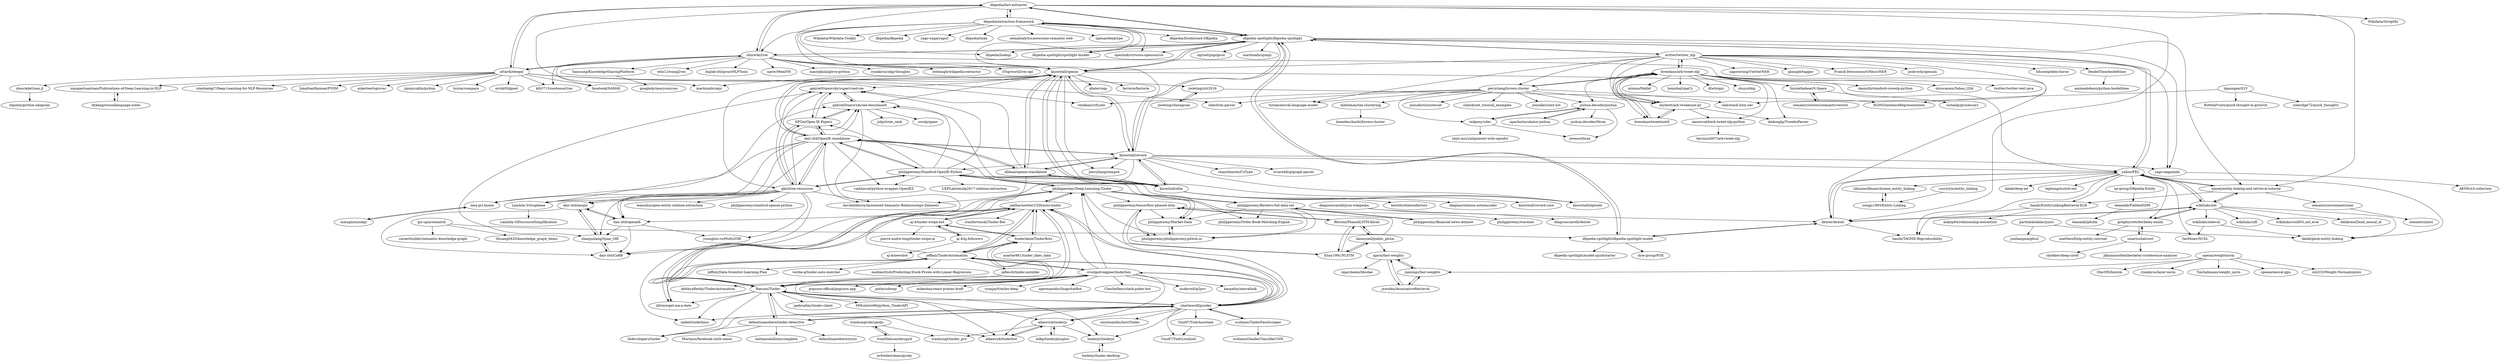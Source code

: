 digraph G {
"dbpedia/fact-extractor" -> "dbpedia/extraction-framework"
"dbpedia/fact-extractor" -> "dbpedia-spotlight/dbpedia-spotlight"
"dbpedia/fact-extractor" -> "attardi/deepnl"
"dbpedia/fact-extractor" -> "idio/wiki2vec"
"dbpedia/fact-extractor" -> "Wikidata/StrepHit"
"dbpedia/fact-extractor" -> "ejmeij/entity-linking-and-retrieval-tutorial"
"dbpedia/fact-extractor" -> "knowitall/openie"
"dbpedia/fact-extractor" -> "machinalis/iepy" ["e"=1]
"dbpedia/fact-extractor" -> "dexter/dexter"
"dexter/dexter" -> "wikilinks/nel"
"dexter/dexter" -> "yahoo/FEL"
"dexter/dexter" -> "hasibi/TAGME-Reproducibility"
"dexter/dexter" -> "dbpedia-spotlight/dbpedia-spotlight-model"
"gabrielStanovsky/supervised-oie" -> "gabrielStanovsky/oie-benchmark"
"gabrielStanovsky/supervised-oie" -> "zhanjunlang/Span_OIE"
"gabrielStanovsky/supervised-oie" -> "NPCai/Open-IE-Papers"
"aritter/twitter_nlp" -> "brendano/ark-tweet-nlp"
"aritter/twitter_nlp" -> "myleott/ark-twokenize-py"
"aritter/twitter_nlp" -> "brendano/tweetmotif"
"aritter/twitter_nlp" -> "napsternxg/TwitterNER"
"aritter/twitter_nlp" -> "glample/tagger" ["e"=1]
"aritter/twitter_nlp" -> "dbpedia-spotlight/dbpedia-spotlight"
"aritter/twitter_nlp" -> "knowitall/openie"
"aritter/twitter_nlp" -> "Franck-Dernoncourt/NeuroNER" ["e"=1]
"aritter/twitter_nlp" -> "piskvorky/gensim" ["e"=1]
"aritter/twitter_nlp" -> "clab/stack-lstm-ner" ["e"=1]
"aritter/twitter_nlp" -> "percyliang/brown-cluster"
"aritter/twitter_nlp" -> "yago-naga/aida"
"aritter/twitter_nlp" -> "HeidelTime/heideltime"
"aritter/twitter_nlp" -> "hltcoe/golden-horse" ["e"=1]
"aritter/twitter_nlp" -> "turian/neural-language-model" ["e"=1]
"aj-4/tinder-swipe-bot" -> "pierre-andre-long/tinder-swipe-ai"
"aj-4/tinder-swipe-bot" -> "aj-4/ig-followers"
"aj-4/tinder-swipe-bot" -> "frederikme/TinderBotz"
"aj-4/tinder-swipe-bot" -> "joelbarmettlerUZH/auto-tinder"
"crockpotveggies/tinderbox" -> "fbessez/Tinder"
"crockpotveggies/tinderbox" -> "charliewolf/pynder"
"crockpotveggies/tinderbox" -> "alkawryk/tinderjs"
"crockpotveggies/tinderbox" -> "jeffmli/TinderAutomation"
"crockpotveggies/tinderbox" -> "joelbarmettlerUZH/auto-tinder"
"crockpotveggies/tinderbox" -> "mofarrell/p2pvc" ["e"=1]
"crockpotveggies/tinderbox" -> "karpathy/neuraltalk" ["e"=1]
"crockpotveggies/tinderbox" -> "philipperemy/Deep-Learning-Tinder"
"crockpotveggies/tinderbox" -> "popcorn-official/popcorn-app" ["e"=1]
"crockpotveggies/tinderbox" -> "alkawryk/tinderbot"
"crockpotveggies/tinderbox" -> "pixle/subway" ["e"=1]
"crockpotveggies/tinderbox" -> "mikechau/react-primer-draft" ["e"=1]
"crockpotveggies/tinderbox" -> "ryanjay0/miles-deep" ["e"=1]
"crockpotveggies/tinderbox" -> "agermanidis/SnapchatBot" ["e"=1]
"crockpotveggies/tinderbox" -> "CharlieHess/slack-poker-bot" ["e"=1]
"dbpedia/extraction-framework" -> "dbpedia-spotlight/dbpedia-spotlight"
"dbpedia/extraction-framework" -> "dbpedia/fact-extractor"
"dbpedia/extraction-framework" -> "dbpedia/Dockerized-DBpedia"
"dbpedia/extraction-framework" -> "knowitall/openie"
"dbpedia/extraction-framework" -> "Wikidata/Wikidata-Toolkit" ["e"=1]
"dbpedia/extraction-framework" -> "dbpedia/lookup"
"dbpedia/extraction-framework" -> "idio/wiki2vec"
"dbpedia/extraction-framework" -> "dbpedia-spotlight/spotlight-docker"
"dbpedia/extraction-framework" -> "knowitall/reverb"
"dbpedia/extraction-framework" -> "dbpedia/dbpedia"
"dbpedia/extraction-framework" -> "openlink/virtuoso-opensource" ["e"=1]
"dbpedia/extraction-framework" -> "yago-naga/yago3" ["e"=1]
"dbpedia/extraction-framework" -> "dbpedia/links"
"dbpedia/extraction-framework" -> "semantalytics/awesome-semantic-web" ["e"=1]
"dbpedia/extraction-framework" -> "openai/deeptype" ["e"=1]
"NPCai/Open-IE-Papers" -> "gabrielStanovsky/oie-benchmark"
"NPCai/Open-IE-Papers" -> "gkiril/oie-resources"
"NPCai/Open-IE-Papers" -> "gabrielStanovsky/supervised-oie"
"NPCai/Open-IE-Papers" -> "dair-iitd/OpenIE-standalone"
"allenai/openie-standalone" -> "knowitall/openie"
"allenai/openie-standalone" -> "dair-iitd/OpenIE-standalone"
"allenai/openie-standalone" -> "knowitall/ollie"
"allenai/openie-standalone" -> "knowitall/reverb"
"allenai/openie-standalone" -> "dair-iitd/openie6"
"allenai/openie-standalone" -> "gabrielStanovsky/supervised-oie"
"dair-iitd/OpenIE-standalone" -> "knowitall/openie"
"dair-iitd/OpenIE-standalone" -> "gabrielStanovsky/oie-benchmark"
"dair-iitd/OpenIE-standalone" -> "philipperemy/Stanford-OpenIE-Python"
"dair-iitd/OpenIE-standalone" -> "gabrielStanovsky/supervised-oie"
"dair-iitd/OpenIE-standalone" -> "allenai/openie-standalone"
"dair-iitd/OpenIE-standalone" -> "NPCai/Open-IE-Papers"
"dair-iitd/OpenIE-standalone" -> "dair-iitd/openie6"
"dair-iitd/OpenIE-standalone" -> "gkiril/oie-resources"
"dair-iitd/OpenIE-standalone" -> "Lambda-3/Graphene"
"dair-iitd/OpenIE-standalone" -> "vaibhavad/python-wrapper-OpenIE5"
"dair-iitd/OpenIE-standalone" -> "knowitall/reverb"
"dair-iitd/OpenIE-standalone" -> "uma-pi1/minie"
"dair-iitd/OpenIE-standalone" -> "knowitall/ollie"
"dair-iitd/OpenIE-standalone" -> "davidsbatista/Annotated-Semantic-Relationships-Datasets" ["e"=1]
"dair-iitd/OpenIE-standalone" -> "dair-iitd/imojie"
"knowitall/openie" -> "allenai/openie-standalone"
"knowitall/openie" -> "knowitall/reverb"
"knowitall/openie" -> "dair-iitd/OpenIE-standalone"
"knowitall/openie" -> "knowitall/ollie"
"knowitall/openie" -> "afader/oqa" ["e"=1]
"knowitall/openie" -> "knowitall/nlptools"
"knowitall/openie" -> "gkiril/oie-resources"
"knowitall/openie" -> "dbpedia-spotlight/dbpedia-spotlight"
"knowitall/openie" -> "machinalis/iepy" ["e"=1]
"knowitall/openie" -> "percyliang/sempre" ["e"=1]
"knowitall/openie" -> "gabrielStanovsky/supervised-oie"
"knowitall/openie" -> "factorie/factorie" ["e"=1]
"knowitall/openie" -> "gabrielStanovsky/oie-benchmark"
"knowitall/openie" -> "yahoo/FEL"
"philipperemy/Stanford-OpenIE-Python" -> "dair-iitd/OpenIE-standalone"
"philipperemy/Stanford-OpenIE-Python" -> "NPCai/Open-IE-Papers"
"philipperemy/Stanford-OpenIE-Python" -> "philipperemy/Reuters-full-data-set"
"philipperemy/Stanford-OpenIE-Python" -> "philipperemy/philipperemy.github.io"
"philipperemy/Stanford-OpenIE-Python" -> "gkiril/oie-resources"
"philipperemy/Stanford-OpenIE-Python" -> "knowitall/ollie"
"philipperemy/Stanford-OpenIE-Python" -> "gabrielStanovsky/oie-benchmark"
"philipperemy/Stanford-OpenIE-Python" -> "philipperemy/Deep-Learning-Tinder"
"philipperemy/Stanford-OpenIE-Python" -> "gabrielStanovsky/supervised-oie"
"philipperemy/Stanford-OpenIE-Python" -> "UKPLab/emnlp2017-relation-extraction" ["e"=1]
"philipperemy/Stanford-OpenIE-Python" -> "philipperemy/Market-Data"
"philipperemy/Stanford-OpenIE-Python" -> "vaibhavad/python-wrapper-OpenIE5"
"jeffmli/TinderAutomation" -> "joelbarmettlerUZH/auto-tinder"
"jeffmli/TinderAutomation" -> "fbessez/Tinder"
"jeffmli/TinderAutomation" -> "charliewolf/pynder"
"jeffmli/TinderAutomation" -> "frederikme/TinderBotz"
"jeffmli/TinderAutomation" -> "jaflesch/tinder-autolike"
"jeffmli/TinderAutomation" -> "hfreire/get-me-a-date"
"jeffmli/TinderAutomation" -> "jeffmli/Data-Scientist-Learning-Plan"
"jeffmli/TinderAutomation" -> "philipperemy/Deep-Learning-Tinder"
"jeffmli/TinderAutomation" -> "crockpotveggies/tinderbox"
"jeffmli/TinderAutomation" -> "verdie-g/tinder-auto-matcher"
"jeffmli/TinderAutomation" -> "mediasittich/Predicting-Stock-Prices-with-Linear-Regression" ["e"=1]
"fbessez/Tinder" -> "charliewolf/pynder"
"fbessez/Tinder" -> "joelbarmettlerUZH/auto-tinder"
"fbessez/Tinder" -> "philipperemy/Deep-Learning-Tinder"
"fbessez/Tinder" -> "jeffmli/TinderAutomation"
"fbessez/Tinder" -> "litdevelopers/tinder"
"fbessez/Tinder" -> "crockpotveggies/tinderbox"
"fbessez/Tinder" -> "jaebradley/tinder-client"
"fbessez/Tinder" -> "hfreire/get-me-a-date"
"fbessez/Tinder" -> "frederikme/TinderBotz"
"fbessez/Tinder" -> "defaultnamehere/tinder-detective"
"fbessez/Tinder" -> "alkawryk/tinderjs"
"fbessez/Tinder" -> "tinderjs/tinderjs"
"fbessez/Tinder" -> "cjekel/tindetheus"
"fbessez/Tinder" -> "MMcintire96/python_TinderAPI"
"fbessez/Tinder" -> "alkawryk/tinderbot"
"hfreire/get-me-a-date" -> "joelbarmettlerUZH/auto-tinder"
"frederikme/TinderBotz" -> "joelbarmettlerUZH/auto-tinder"
"frederikme/TinderBotz" -> "jeffmli/TinderAutomation"
"frederikme/TinderBotz" -> "acarter881/tinder_likes_data"
"frederikme/TinderBotz" -> "fbessez/Tinder"
"frederikme/TinderBotz" -> "aj-4/tinder-swipe-bot"
"aj-4/ig-followers" -> "aj-4/tinder-swipe-bot"
"aj-4/ig-followers" -> "aj-4/newsbot"
"dbpedia-spotlight/dbpedia-spotlight" -> "dbpedia/extraction-framework"
"dbpedia-spotlight/dbpedia-spotlight" -> "dbpedia-spotlight/dbpedia-spotlight-model"
"dbpedia-spotlight/dbpedia-spotlight" -> "yago-naga/aida"
"dbpedia-spotlight/dbpedia-spotlight" -> "yahoo/FEL"
"dbpedia-spotlight/dbpedia-spotlight" -> "dbpedia/lookup"
"dbpedia-spotlight/dbpedia-spotlight" -> "ejmeij/entity-linking-and-retrieval-tutorial"
"dbpedia-spotlight/dbpedia-spotlight" -> "dbpedia-spotlight/spotlight-docker"
"dbpedia-spotlight/dbpedia-spotlight" -> "dbpedia/fact-extractor"
"dbpedia-spotlight/dbpedia-spotlight" -> "knowitall/openie"
"dbpedia-spotlight/dbpedia-spotlight" -> "knowitall/reverb"
"dbpedia-spotlight/dbpedia-spotlight" -> "aritter/twitter_nlp"
"dbpedia-spotlight/dbpedia-spotlight" -> "ogrisel/pignlproc"
"dbpedia-spotlight/dbpedia-spotlight" -> "machinalis/quepy" ["e"=1]
"dbpedia-spotlight/dbpedia-spotlight" -> "openlink/virtuoso-opensource" ["e"=1]
"dbpedia-spotlight/dbpedia-spotlight" -> "idio/wiki2vec"
"idio/wiki2vec" -> "attardi/deepnl"
"idio/wiki2vec" -> "dbpedia/fact-extractor"
"idio/wiki2vec" -> "3Top/word2vec-api" ["e"=1]
"idio/wiki2vec" -> "wlin12/wang2vec" ["e"=1]
"idio/wiki2vec" -> "dbpedia-spotlight/dbpedia-spotlight"
"idio/wiki2vec" -> "biplab-iitb/practNLPTools" ["e"=1]
"idio/wiki2vec" -> "npow/MemNN" ["e"=1]
"idio/wiki2vec" -> "knowitall/openie"
"idio/wiki2vec" -> "maciejkula/glove-python" ["e"=1]
"idio/wiki2vec" -> "klb3713/sentence2vec" ["e"=1]
"idio/wiki2vec" -> "ryankiros/skip-thoughts" ["e"=1]
"idio/wiki2vec" -> "dexter/dexter"
"idio/wiki2vec" -> "facebook/NAMAS" ["e"=1]
"idio/wiki2vec" -> "Samsung/KnowledgeSharingPlatform"
"idio/wiki2vec" -> "bwbaugh/wikipedia-extractor" ["e"=1]
"knowitall/ollie" -> "knowitall/reverb"
"knowitall/ollie" -> "knowitall/openie"
"knowitall/ollie" -> "knowitall/nlptools"
"knowitall/ollie" -> "gabrielStanovsky/oie-benchmark"
"knowitall/ollie" -> "allenai/openie-standalone"
"knowitall/ollie" -> "beroth/relationfactory"
"knowitall/ollie" -> "diegma/relation-autoencoder"
"knowitall/ollie" -> "knowitall/reverb-core" ["e"=1]
"charliewolf/pynder" -> "fbessez/Tinder"
"charliewolf/pynder" -> "jeffmli/TinderAutomation"
"charliewolf/pynder" -> "scoliann/TinderFaceScraper"
"charliewolf/pynder" -> "philipperemy/Deep-Learning-Tinder"
"charliewolf/pynder" -> "defaultnamehere/tinder-detective"
"charliewolf/pynder" -> "litdevelopers/tinder"
"charliewolf/pynder" -> "crockpotveggies/tinderbox"
"charliewolf/pynder" -> "joelbarmettlerUZH/auto-tinder"
"charliewolf/pynder" -> "Vinz87/TndrAssistant"
"charliewolf/pynder" -> "tinderjs/tinderjs"
"charliewolf/pynder" -> "cjekel/tindetheus"
"charliewolf/pynder" -> "Vinz87/TndrLocalizer"
"charliewolf/pynder" -> "alkawryk/tinderbot"
"charliewolf/pynder" -> "nnormandin/AutoTinder"
"charliewolf/pynder" -> "alkawryk/tinderjs"
"alkawryk/tinderbot" -> "alkawryk/tinderjs"
"philipperemy/financial-news-dataset" -> "philipperemy/Reuters-full-data-set"
"ianozsvald/ark-tweet-nlp-python" -> "kevinzzz007/ark-tweet-nlp"
"knowitall/reverb" -> "knowitall/openie"
"knowitall/reverb" -> "knowitall/ollie"
"knowitall/reverb" -> "knowitall/nlptools"
"knowitall/reverb" -> "dair-iitd/OpenIE-standalone"
"knowitall/reverb" -> "allenai/openie-standalone"
"knowitall/reverb" -> "percyliang/sempre" ["e"=1]
"knowitall/reverb" -> "dbpedia-spotlight/dbpedia-spotlight"
"knowitall/reverb" -> "philipperemy/Stanford-OpenIE-Python"
"knowitall/reverb" -> "shanzhenren/CoType" ["e"=1]
"knowitall/reverb" -> "yahoo/FEL"
"knowitall/reverb" -> "yago-naga/aida"
"knowitall/reverb" -> "davidsbatista/Annotated-Semantic-Relationships-Datasets" ["e"=1]
"knowitall/reverb" -> "sivareddyg/graph-parser" ["e"=1]
"dbpedia-spotlight/dbpedia-spotlight-model" -> "dbpedia-spotlight/model-quickstarter"
"dbpedia-spotlight/dbpedia-spotlight-model" -> "dice-group/FOX"
"dbpedia-spotlight/dbpedia-spotlight-model" -> "dexter/dexter"
"dbpedia-spotlight/dbpedia-spotlight-model" -> "dbpedia-spotlight/dbpedia-spotlight"
"gkiril/oie-resources" -> "NPCai/Open-IE-Papers"
"gkiril/oie-resources" -> "gabrielStanovsky/oie-benchmark"
"gkiril/oie-resources" -> "gabrielStanovsky/supervised-oie"
"gkiril/oie-resources" -> "dair-iitd/imojie"
"gkiril/oie-resources" -> "dair-iitd/openie6"
"gkiril/oie-resources" -> "dair-iitd/OpenIE-standalone"
"gkiril/oie-resources" -> "Lambda-3/Graphene"
"gkiril/oie-resources" -> "uma-pi1/minie"
"gkiril/oie-resources" -> "lemonhu/open-entity-relation-extraction" ["e"=1]
"gkiril/oie-resources" -> "davidsbatista/Annotated-Semantic-Relationships-Datasets" ["e"=1]
"gkiril/oie-resources" -> "zhanjunlang/Span_OIE"
"gkiril/oie-resources" -> "dair-iitd/CaRB"
"gkiril/oie-resources" -> "philipperemy/stanford-openie-python"
"gkiril/oie-resources" -> "philipperemy/Stanford-OpenIE-Python"
"gkiril/oie-resources" -> "youngbin-ro/Multi2OIE"
"defaultnamehere/tinder-detective" -> "defaultnamehere/zzzzz" ["e"=1]
"defaultnamehere/tinder-detective" -> "charliewolf/pynder"
"defaultnamehere/tinder-detective" -> "fbessez/Tinder"
"defaultnamehere/tinder-detective" -> "litdevelopers/tinder"
"defaultnamehere/tinder-detective" -> "Morhaus/facebook-sixth-sense" ["e"=1]
"defaultnamehere/tinder-detective" -> "nathancahill/anycomplete" ["e"=1]
"myleott/ark-twokenize-py" -> "brendano/ark-tweet-nlp"
"myleott/ark-twokenize-py" -> "ianozsvald/ark-tweet-nlp-python"
"myleott/ark-twokenize-py" -> "ikekonglp/TweeboParser"
"myleott/ark-twokenize-py" -> "brendano/tweetmotif"
"zhanjunlang/Span_OIE" -> "dair-iitd/CaRB"
"zhanjunlang/Span_OIE" -> "dair-iitd/imojie"
"philipperemy/Reuters-full-data-set" -> "philipperemy/philipperemy.github.io"
"philipperemy/Reuters-full-data-set" -> "philipperemy/financial-news-dataset"
"philipperemy/Reuters-full-data-set" -> "philipperemy/Market-Data"
"philipperemy/Reuters-full-data-set" -> "philipperemy/wavenet"
"philipperemy/Reuters-full-data-set" -> "philipperemy/Order-Book-Matching-Engine" ["e"=1]
"HeidelTime/heideltime" -> "amineabdaoui/python-heideltime"
"clhisawolfman/chinese_entity_linking" -> "songjs1993/Entity-Linking"
"songjs1993/Entity-Linking" -> "clhisawolfman/chinese_entity_linking"
"attardi/deepnl" -> "erickrf/nlpnet" ["e"=1]
"attardi/deepnl" -> "niangaotuantuan/Publications-of-Deep-Learning-in-NLP"
"attardi/deepnl" -> "idio/wiki2vec"
"attardi/deepnl" -> "sbos/AdaGram.jl"
"attardi/deepnl" -> "shashankg7/Deep-Learning-for-NLP-Resources" ["e"=1]
"attardi/deepnl" -> "JonathanRaiman/PVDM" ["e"=1]
"attardi/deepnl" -> "askerlee/topicvec" ["e"=1]
"attardi/deepnl" -> "dbpedia/fact-extractor"
"attardi/deepnl" -> "clab/lstm-parser" ["e"=1]
"attardi/deepnl" -> "jimmycallin/pydsm"
"attardi/deepnl" -> "licstar/compare" ["e"=1]
"attardi/deepnl" -> "facebook/NAMAS" ["e"=1]
"attardi/deepnl" -> "chokkan/crfsuite" ["e"=1]
"attardi/deepnl" -> "klb3713/sentence2vec" ["e"=1]
"attardi/deepnl" -> "jwieting/iclr2016"
"mfkp/tinderplusplus" -> "alkawryk/tinderjs"
"percyliang/brown-cluster" -> "mheilman/tan-clustering"
"percyliang/brown-cluster" -> "turian/neural-language-model" ["e"=1]
"percyliang/brown-cluster" -> "joshua-decoder/joshua"
"percyliang/brown-cluster" -> "brendano/ark-tweet-nlp"
"percyliang/brown-cluster" -> "jonsafari/clustercat"
"percyliang/brown-cluster" -> "clab/lstm-parser" ["e"=1]
"percyliang/brown-cluster" -> "clab/stack-lstm-ner" ["e"=1]
"percyliang/brown-cluster" -> "redpony/cdec"
"percyliang/brown-cluster" -> "chokkan/crfsuite" ["e"=1]
"percyliang/brown-cluster" -> "clab/dynet_tutorial_examples" ["e"=1]
"percyliang/brown-cluster" -> "jonsafari/nmt-list" ["e"=1]
"percyliang/brown-cluster" -> "myleott/ark-twokenize-py"
"joshua-decoder/joshua" -> "apache/incubator-joshua"
"joshua-decoder/joshua" -> "jweese/thrax"
"joshua-decoder/joshua" -> "redpony/cdec"
"joshua-decoder/joshua" -> "joshua-decoder/thrax"
"brendano/tweetmotif" -> "brendano/ark-tweet-nlp"
"brendano/tweetmotif" -> "myleott/ark-twokenize-py"
"fferroni/PhasedLSTM-Keras" -> "dannyneil/public_plstm"
"fferroni/PhasedLSTM-Keras" -> "philipperemy/tensorflow-phased-lstm"
"fferroni/PhasedLSTM-Keras" -> "Enny1991/PLSTM"
"philipperemy/Deep-Learning-Tinder" -> "philipperemy/philipperemy.github.io"
"philipperemy/Deep-Learning-Tinder" -> "philipperemy/Market-Data"
"philipperemy/Deep-Learning-Tinder" -> "philipperemy/Order-Book-Matching-Engine" ["e"=1]
"philipperemy/Deep-Learning-Tinder" -> "fbessez/Tinder"
"philipperemy/Deep-Learning-Tinder" -> "philipperemy/Reuters-full-data-set"
"philipperemy/Deep-Learning-Tinder" -> "philipperemy/tensorflow-phased-lstm"
"philipperemy/Deep-Learning-Tinder" -> "philipperemy/Stanford-OpenIE-Python"
"philipperemy/Deep-Learning-Tinder" -> "joelbarmettlerUZH/auto-tinder"
"jaflesch/tinder-autolike" -> "AdithyaReddy/TinderAutomation"
"brendano/ark-tweet-nlp" -> "brendano/tweetmotif"
"brendano/ark-tweet-nlp" -> "myleott/ark-twokenize-py"
"brendano/ark-tweet-nlp" -> "aritter/twitter_nlp"
"brendano/ark-tweet-nlp" -> "ianozsvald/ark-tweet-nlp-python"
"brendano/ark-tweet-nlp" -> "ikekonglp/TweeboParser"
"brendano/ark-tweet-nlp" -> "percyliang/brown-cluster"
"brendano/ark-tweet-nlp" -> "dasmith/stanford-corenlp-python" ["e"=1]
"brendano/ark-tweet-nlp" -> "shravanmn/Yahoo_LDA" ["e"=1]
"brendano/ark-tweet-nlp" -> "twitter/twitter-text-java" ["e"=1]
"brendano/ark-tweet-nlp" -> "fozziethebeat/S-Space"
"brendano/ark-tweet-nlp" -> "mimno/Mallet" ["e"=1]
"brendano/ark-tweet-nlp" -> "joshua-decoder/joshua"
"brendano/ark-tweet-nlp" -> "honnibal/spaCy" ["e"=1]
"brendano/ark-tweet-nlp" -> "dlwh/epic" ["e"=1]
"brendano/ark-tweet-nlp" -> "shuyo/ldig" ["e"=1]
"jiamings/fast-weights" -> "jxwufan/AssociativeRetrieval"
"jiamings/fast-weights" -> "ajarai/fast-weights"
"yahoo/FEL" -> "dalab/pboh-entity-linking"
"yahoo/FEL" -> "wikilinks/nel"
"yahoo/FEL" -> "dexter/dexter"
"yahoo/FEL" -> "ejmeij/entity-linking-and-retrieval-tutorial"
"yahoo/FEL" -> "hasibi/TAGME-Reproducibility"
"yahoo/FEL" -> "dalab/deep-ed" ["e"=1]
"yahoo/FEL" -> "hasibi/EntityLinkingRetrieval-ELR"
"yahoo/FEL" -> "gregdurrett/berkeley-entity"
"yahoo/FEL" -> "TaoMiner/NCEL" ["e"=1]
"yahoo/FEL" -> "iai-group/DBpedia-Entity"
"yahoo/FEL" -> "dbpedia-spotlight/dbpedia-spotlight"
"yahoo/FEL" -> "clhisawolfman/chinese_entity_linking"
"yahoo/FEL" -> "lephong/mulrel-nel" ["e"=1]
"parthatalukdar/junto" -> "dalab/pboh-entity-linking"
"parthatalukdar/junto" -> "junliangma/gbssl"
"IvanMalison/okcupyd" -> "evfredericksen/pyokc"
"IvanMalison/okcupyd" -> "tranhungt/okcupidjs"
"scoliann/TinderFaceScraper" -> "charliewolf/pynder"
"scoliann/TinderFaceScraper" -> "scoliann/GenderClassifierCNN"
"joelbarmettlerUZH/auto-tinder" -> "frederikme/TinderBotz"
"joelbarmettlerUZH/auto-tinder" -> "fbessez/Tinder"
"joelbarmettlerUZH/auto-tinder" -> "jeffmli/TinderAutomation"
"joelbarmettlerUZH/auto-tinder" -> "hfreire/get-me-a-date"
"joelbarmettlerUZH/auto-tinder" -> "philipperemy/Deep-Learning-Tinder"
"joelbarmettlerUZH/auto-tinder" -> "stanfortonski/Tinder-Bot"
"joelbarmettlerUZH/auto-tinder" -> "charliewolf/pynder"
"joelbarmettlerUZH/auto-tinder" -> "cjekel/tindetheus"
"joelbarmettlerUZH/auto-tinder" -> "aj-4/tinder-swipe-bot"
"currylym/entity_linking" -> "songjs1993/Entity-Linking"
"sbos/AdaGram.jl" -> "lopuhin/python-adagram"
"semanticvectors/semanticvectors" -> "fozziethebeat/S-Space"
"jwieting/charagram" -> "jwieting/iclr2016"
"niangaotuantuan/Publications-of-Deep-Learning-in-NLP" -> "dykang/neurallanguage-notes"
"mheilman/tan-clustering" -> "koendeschacht/brown-cluster"
"gsi-upm/sematch" -> "dbpedia-spotlight/dbpedia-spotlight-model"
"gsi-upm/sematch" -> "careerbuilder/semantic-knowledge-graph" ["e"=1]
"gsi-upm/sematch" -> "Shuang0420/knowledge_graph_demo" ["e"=1]
"wikilinks/nel" -> "wikilinks/sift"
"wikilinks/nel" -> "wikilinks/neleval"
"wikilinks/nel" -> "dexter/dexter"
"wikilinks/nel" -> "gregdurrett/berkeley-entity"
"wikilinks/nel" -> "wikilinks/conll03_nel_eval"
"wikilinks/nel" -> "dalab/pboh-entity-linking"
"wikilinks/nel" -> "yahoo/FEL"
"wikilinks/nel" -> "ejmeij/entity-linking-and-retrieval-tutorial"
"wikilinks/nel" -> "dalab/end2end_neural_el" ["e"=1]
"Lambda-3/Graphene" -> "Lambda-3/DiscourseSimplification"
"Lambda-3/Graphene" -> "gabrielStanovsky/oie-benchmark"
"yago-naga/aida" -> "AKSW/n3-collection"
"alkawryk/tinderjs" -> "alkawryk/tinderbot"
"alkawryk/tinderjs" -> "tinderjs/tinderjs"
"alkawryk/tinderjs" -> "mfkp/tinderplusplus"
"alkawryk/tinderjs" -> "tranhungt/tinder_pro"
"smartschat/cort" -> "gregdurrett/berkeley-entity"
"smartschat/cort" -> "clarkkev/deep-coref" ["e"=1]
"smartschat/cort" -> "jkkummerfeld/berkeley-coreference-analyser"
"tranhungt/okcupidjs" -> "IvanMalison/okcupyd"
"tranhungt/okcupidjs" -> "tranhungt/tinder_pro"
"ajarai/fast-weights" -> "jiamings/fast-weights"
"ajarai/fast-weights" -> "jxwufan/AssociativeRetrieval"
"ajarai/fast-weights" -> "rajarsheem/libsdae" ["e"=1]
"Enny1991/PLSTM" -> "dannyneil/public_plstm"
"Enny1991/PLSTM" -> "philipperemy/tensorflow-phased-lstm"
"Enny1991/PLSTM" -> "fferroni/PhasedLSTM-Keras"
"Samsung/KnowledgeSharingPlatform" -> "google/primarysources" ["e"=1]
"jwieting/iclr2016" -> "jwieting/charagram"
"jwieting/iclr2016" -> "fh295/SentenceRepresentation"
"dannyneil/public_plstm" -> "fferroni/PhasedLSTM-Keras"
"dannyneil/public_plstm" -> "Enny1991/PLSTM"
"dannyneil/public_plstm" -> "philipperemy/tensorflow-phased-lstm"
"dannyneil/public_plstm" -> "ajarai/fast-weights"
"wikilinks/neleval" -> "dalab/pboh-entity-linking"
"wikilinks/neleval" -> "TaoMiner/NCEL" ["e"=1]
"tinderjs/tinderjs" -> "tinderjs/tinder-desktop"
"fozziethebeat/S-Space" -> "semanticvectors/semanticvectors"
"fozziethebeat/S-Space" -> "sistanlp/processors" ["e"=1]
"gregdurrett/berkeley-entity" -> "smartschat/cort"
"gregdurrett/berkeley-entity" -> "matthewfl/nlp-entity-convnet"
"gregdurrett/berkeley-entity" -> "wikilinks/nel"
"Vinz87/TndrAssistant" -> "Vinz87/TndrLocalizer"
"philipperemy/tensorflow-phased-lstm" -> "Enny1991/PLSTM"
"philipperemy/tensorflow-phased-lstm" -> "philipperemy/philipperemy.github.io"
"philipperemy/tensorflow-phased-lstm" -> "fferroni/PhasedLSTM-Keras"
"philipperemy/tensorflow-phased-lstm" -> "philipperemy/Market-Data"
"jxwufan/AssociativeRetrieval" -> "jiamings/fast-weights"
"jxwufan/AssociativeRetrieval" -> "ajarai/fast-weights"
"mmxgn/miniepy" -> "uma-pi1/minie"
"uma-pi1/minie" -> "mmxgn/miniepy"
"diegoceccarelli/json-wikipedia" -> "diegoceccarelli/dexter"
"diegoceccarelli/json-wikipedia" -> "dexter/dexter"
"lajanugen/S2V" -> "coleridge72/quick_thoughts"
"lajanugen/S2V" -> "RottenFruits/quick-thought-in-pytorch"
"lajanugen/S2V" -> "fh295/SentenceRepresentation"
"dair-iitd/CaRB" -> "zhanjunlang/Span_OIE"
"dair-iitd/imojie" -> "zhanjunlang/Span_OIE"
"dair-iitd/imojie" -> "dair-iitd/CaRB"
"dair-iitd/imojie" -> "dair-iitd/openie6"
"apache/incubator-joshua" -> "joshua-decoder/joshua"
"redpony/cdec" -> "joshua-decoder/joshua"
"redpony/cdec" -> "jweese/thrax"
"redpony/cdec" -> "ldmt-muri/alignment-with-openfst"
"openai/weightnorm" -> "TimSalimans/weight_norm"
"openai/weightnorm" -> "openai/neural-gpu"
"openai/weightnorm" -> "jiamings/fast-weights"
"openai/weightnorm" -> "zoli333/Weight-Normalization"
"openai/weightnorm" -> "OlavHN/bnlstm" ["e"=1]
"openai/weightnorm" -> "ryankiros/layer-norm" ["e"=1]
"ejmeij/entity-linking-and-retrieval-tutorial" -> "hasibi/EntityLinkingRetrieval-ELR"
"ejmeij/entity-linking-and-retrieval-tutorial" -> "semanticize/semanticizer"
"ejmeij/entity-linking-and-retrieval-tutorial" -> "wikilinks/nel"
"ejmeij/entity-linking-and-retrieval-tutorial" -> "yahoo/FEL"
"iai-group/DBpedia-Entity" -> "teanalab/FieldedSDM"
"hasibi/EntityLinkingRetrieval-ELR" -> "ankitp94/relationship-extraction" ["e"=1]
"hasibi/EntityLinkingRetrieval-ELR" -> "hasibi/TAGME-Reproducibility"
"gabrielStanovsky/oie-benchmark" -> "gabrielStanovsky/supervised-oie"
"gabrielStanovsky/oie-benchmark" -> "jzbjyb/oie_rank"
"gabrielStanovsky/oie-benchmark" -> "NPCai/Open-IE-Papers"
"gabrielStanovsky/oie-benchmark" -> "dair-iitd/CaRB"
"gabrielStanovsky/oie-benchmark" -> "uwnlp/qamr"
"dair-iitd/openie6" -> "dair-iitd/imojie"
"dair-iitd/openie6" -> "zhanjunlang/Span_OIE"
"dair-iitd/openie6" -> "youngbin-ro/Multi2OIE"
"dair-iitd/openie6" -> "dair-iitd/CaRB"
"semanticize/semanticizer" -> "semanticize/st"
"tinderjs/tinder-desktop" -> "tinderjs/tinderjs"
"dykang/neurallanguage-notes" -> "niangaotuantuan/Publications-of-Deep-Learning-in-NLP"
"teanalab/FieldedSDM" -> "teanalab/pfsdm"
"philipperemy/Market-Data" -> "philipperemy/philipperemy.github.io"
"philipperemy/philipperemy.github.io" -> "philipperemy/Market-Data"
"dbpedia/fact-extractor" ["l"="25.526,30.897"]
"dbpedia/extraction-framework" ["l"="25.529,30.94"]
"dbpedia-spotlight/dbpedia-spotlight" ["l"="25.544,30.922"]
"attardi/deepnl" ["l"="25.536,30.834"]
"idio/wiki2vec" ["l"="25.549,30.888"]
"Wikidata/StrepHit" ["l"="25.516,30.863"]
"ejmeij/entity-linking-and-retrieval-tutorial" ["l"="25.475,30.927"]
"knowitall/openie" ["l"="25.573,30.963"]
"machinalis/iepy" ["l"="27.236,34.057"]
"dexter/dexter" ["l"="25.483,30.885"]
"wikilinks/nel" ["l"="25.446,30.899"]
"yahoo/FEL" ["l"="25.485,30.914"]
"hasibi/TAGME-Reproducibility" ["l"="25.465,30.891"]
"dbpedia-spotlight/dbpedia-spotlight-model" ["l"="25.466,30.905"]
"gabrielStanovsky/supervised-oie" ["l"="25.577,31.026"]
"gabrielStanovsky/oie-benchmark" ["l"="25.608,31.018"]
"zhanjunlang/Span_OIE" ["l"="25.597,31.053"]
"NPCai/Open-IE-Papers" ["l"="25.586,31.039"]
"aritter/twitter_nlp" ["l"="25.641,30.892"]
"brendano/ark-tweet-nlp" ["l"="25.696,30.857"]
"myleott/ark-twokenize-py" ["l"="25.672,30.853"]
"brendano/tweetmotif" ["l"="25.675,30.873"]
"napsternxg/TwitterNER" ["l"="25.668,30.913"]
"glample/tagger" ["l"="32.242,29.991"]
"Franck-Dernoncourt/NeuroNER" ["l"="32.267,29.985"]
"piskvorky/gensim" ["l"="27.115,34.08"]
"clab/stack-lstm-ner" ["l"="32.23,29.945"]
"percyliang/brown-cluster" ["l"="25.704,30.829"]
"yago-naga/aida" ["l"="25.596,30.925"]
"HeidelTime/heideltime" ["l"="25.704,30.911"]
"hltcoe/golden-horse" ["l"="32.308,30.063"]
"turian/neural-language-model" ["l"="26.855,34.176"]
"aj-4/tinder-swipe-bot" ["l"="25.485,31.211"]
"pierre-andre-long/tinder-swipe-ai" ["l"="25.447,31.192"]
"aj-4/ig-followers" ["l"="25.447,31.221"]
"frederikme/TinderBotz" ["l"="25.522,31.218"]
"joelbarmettlerUZH/auto-tinder" ["l"="25.545,31.212"]
"crockpotveggies/tinderbox" ["l"="25.596,31.238"]
"fbessez/Tinder" ["l"="25.556,31.237"]
"charliewolf/pynder" ["l"="25.56,31.259"]
"alkawryk/tinderjs" ["l"="25.596,31.289"]
"jeffmli/TinderAutomation" ["l"="25.573,31.215"]
"mofarrell/p2pvc" ["l"="-12.266,-20.423"]
"karpathy/neuraltalk" ["l"="27.152,34.059"]
"philipperemy/Deep-Learning-Tinder" ["l"="25.582,31.173"]
"popcorn-official/popcorn-app" ["l"="8.974,-32.567"]
"alkawryk/tinderbot" ["l"="25.588,31.267"]
"pixle/subway" ["l"="10.456,-33.701"]
"mikechau/react-primer-draft" ["l"="28.781,-32.015"]
"ryanjay0/miles-deep" ["l"="33.659,30.482"]
"agermanidis/SnapchatBot" ["l"="25.729,-23.277"]
"CharlieHess/slack-poker-bot" ["l"="27.944,-18.892"]
"dbpedia/Dockerized-DBpedia" ["l"="25.487,30.96"]
"Wikidata/Wikidata-Toolkit" ["l"="25.452,30.421"]
"dbpedia/lookup" ["l"="25.526,30.961"]
"dbpedia-spotlight/spotlight-docker" ["l"="25.517,30.921"]
"knowitall/reverb" ["l"="25.56,30.976"]
"dbpedia/dbpedia" ["l"="25.499,30.983"]
"openlink/virtuoso-opensource" ["l"="26.914,29.271"]
"yago-naga/yago3" ["l"="22.959,38.489"]
"dbpedia/links" ["l"="25.505,30.963"]
"semantalytics/awesome-semantic-web" ["l"="26.881,29.329"]
"openai/deeptype" ["l"="25.631,29.217"]
"gkiril/oie-resources" ["l"="25.615,31.034"]
"dair-iitd/OpenIE-standalone" ["l"="25.59,31.017"]
"allenai/openie-standalone" ["l"="25.57,31"]
"knowitall/ollie" ["l"="25.589,30.991"]
"dair-iitd/openie6" ["l"="25.601,31.041"]
"philipperemy/Stanford-OpenIE-Python" ["l"="25.588,31.07"]
"Lambda-3/Graphene" ["l"="25.643,31.031"]
"vaibhavad/python-wrapper-OpenIE5" ["l"="25.568,31.052"]
"uma-pi1/minie" ["l"="25.64,31.016"]
"davidsbatista/Annotated-Semantic-Relationships-Datasets" ["l"="30.744,30.946"]
"dair-iitd/imojie" ["l"="25.611,31.057"]
"afader/oqa" ["l"="30.218,31.617"]
"knowitall/nlptools" ["l"="25.548,30.992"]
"percyliang/sempre" ["l"="30.183,31.6"]
"factorie/factorie" ["l"="9.566,24.76"]
"philipperemy/Reuters-full-data-set" ["l"="25.582,31.124"]
"philipperemy/philipperemy.github.io" ["l"="25.602,31.134"]
"UKPLab/emnlp2017-relation-extraction" ["l"="30.762,30.92"]
"philipperemy/Market-Data" ["l"="25.609,31.127"]
"jaflesch/tinder-autolike" ["l"="25.636,31.223"]
"hfreire/get-me-a-date" ["l"="25.55,31.191"]
"jeffmli/Data-Scientist-Learning-Plan" ["l"="25.593,31.197"]
"verdie-g/tinder-auto-matcher" ["l"="25.615,31.2"]
"mediasittich/Predicting-Stock-Prices-with-Linear-Regression" ["l"="-53.929,2.31"]
"litdevelopers/tinder" ["l"="25.522,31.258"]
"jaebradley/tinder-client" ["l"="25.501,31.249"]
"defaultnamehere/tinder-detective" ["l"="25.525,31.276"]
"tinderjs/tinderjs" ["l"="25.607,31.271"]
"cjekel/tindetheus" ["l"="25.532,31.238"]
"MMcintire96/python_TinderAPI" ["l"="25.568,31.282"]
"acarter881/tinder_likes_data" ["l"="25.497,31.228"]
"aj-4/newsbot" ["l"="25.418,31.23"]
"ogrisel/pignlproc" ["l"="25.502,30.94"]
"machinalis/quepy" ["l"="27.251,34.043"]
"3Top/word2vec-api" ["l"="30.054,32.741"]
"wlin12/wang2vec" ["l"="30.667,33.738"]
"biplab-iitb/practNLPTools" ["l"="10.102,-44.692"]
"npow/MemNN" ["l"="27.18,34.32"]
"maciejkula/glove-python" ["l"="30.114,32.777"]
"klb3713/sentence2vec" ["l"="30.071,32.829"]
"ryankiros/skip-thoughts" ["l"="30.01,32.741"]
"facebook/NAMAS" ["l"="27.089,34.344"]
"Samsung/KnowledgeSharingPlatform" ["l"="25.574,30.857"]
"bwbaugh/wikipedia-extractor" ["l"="25.407,30.311"]
"beroth/relationfactory" ["l"="25.613,30.971"]
"diegma/relation-autoencoder" ["l"="25.632,30.978"]
"knowitall/reverb-core" ["l"="20.047,2.717"]
"scoliann/TinderFaceScraper" ["l"="25.537,31.309"]
"Vinz87/TndrAssistant" ["l"="25.566,31.3"]
"Vinz87/TndrLocalizer" ["l"="25.553,31.291"]
"nnormandin/AutoTinder" ["l"="25.55,31.277"]
"philipperemy/financial-news-dataset" ["l"="25.554,31.119"]
"ianozsvald/ark-tweet-nlp-python" ["l"="25.677,30.828"]
"kevinzzz007/ark-tweet-nlp" ["l"="25.668,30.807"]
"shanzhenren/CoType" ["l"="30.8,30.963"]
"sivareddyg/graph-parser" ["l"="30.166,31.657"]
"dbpedia-spotlight/model-quickstarter" ["l"="25.437,30.92"]
"dice-group/FOX" ["l"="25.419,30.902"]
"lemonhu/open-entity-relation-extraction" ["l"="32.432,30.168"]
"dair-iitd/CaRB" ["l"="25.62,31.048"]
"philipperemy/stanford-openie-python" ["l"="25.664,31.061"]
"youngbin-ro/Multi2OIE" ["l"="25.632,31.058"]
"defaultnamehere/zzzzz" ["l"="28.269,-18.952"]
"Morhaus/facebook-sixth-sense" ["l"="13.887,-34.142"]
"nathancahill/anycomplete" ["l"="28.241,-18.802"]
"ikekonglp/TweeboParser" ["l"="25.661,30.838"]
"philipperemy/wavenet" ["l"="25.569,31.138"]
"philipperemy/Order-Book-Matching-Engine" ["l"="19.649,31.32"]
"amineabdaoui/python-heideltime" ["l"="25.731,30.92"]
"clhisawolfman/chinese_entity_linking" ["l"="25.446,30.857"]
"songjs1993/Entity-Linking" ["l"="25.423,30.832"]
"erickrf/nlpnet" ["l"="10.125,-44.669"]
"niangaotuantuan/Publications-of-Deep-Learning-in-NLP" ["l"="25.533,30.791"]
"sbos/AdaGram.jl" ["l"="25.498,30.792"]
"shashankg7/Deep-Learning-for-NLP-Resources" ["l"="30.075,32.805"]
"JonathanRaiman/PVDM" ["l"="30.134,32.857"]
"askerlee/topicvec" ["l"="30.718,33.86"]
"clab/lstm-parser" ["l"="27.507,32.773"]
"jimmycallin/pydsm" ["l"="25.558,30.811"]
"licstar/compare" ["l"="30.701,33.751"]
"chokkan/crfsuite" ["l"="26.749,34.106"]
"jwieting/iclr2016" ["l"="25.55,30.752"]
"mfkp/tinderplusplus" ["l"="25.611,31.316"]
"mheilman/tan-clustering" ["l"="25.715,30.788"]
"joshua-decoder/joshua" ["l"="25.743,30.824"]
"jonsafari/clustercat" ["l"="25.696,30.8"]
"redpony/cdec" ["l"="25.743,30.803"]
"clab/dynet_tutorial_examples" ["l"="30.135,32.586"]
"jonsafari/nmt-list" ["l"="30.007,32.335"]
"apache/incubator-joshua" ["l"="25.768,30.829"]
"jweese/thrax" ["l"="25.763,30.804"]
"joshua-decoder/thrax" ["l"="25.771,30.815"]
"fferroni/PhasedLSTM-Keras" ["l"="25.683,31.171"]
"dannyneil/public_plstm" ["l"="25.714,31.171"]
"philipperemy/tensorflow-phased-lstm" ["l"="25.653,31.156"]
"Enny1991/PLSTM" ["l"="25.688,31.155"]
"AdithyaReddy/TinderAutomation" ["l"="25.663,31.231"]
"dasmith/stanford-corenlp-python" ["l"="29.908,32.954"]
"shravanmn/Yahoo_LDA" ["l"="26.716,33.975"]
"twitter/twitter-text-java" ["l"="7.776,24.794"]
"fozziethebeat/S-Space" ["l"="25.764,30.866"]
"mimno/Mallet" ["l"="29.867,32.865"]
"honnibal/spaCy" ["l"="21.733,28.836"]
"dlwh/epic" ["l"="9.553,24.723"]
"shuyo/ldig" ["l"="29.677,32.604"]
"jiamings/fast-weights" ["l"="25.825,31.207"]
"jxwufan/AssociativeRetrieval" ["l"="25.803,31.211"]
"ajarai/fast-weights" ["l"="25.787,31.196"]
"dalab/pboh-entity-linking" ["l"="25.425,30.883"]
"dalab/deep-ed" ["l"="25.61,29.207"]
"hasibi/EntityLinkingRetrieval-ELR" ["l"="25.454,30.92"]
"gregdurrett/berkeley-entity" ["l"="25.411,30.924"]
"TaoMiner/NCEL" ["l"="25.586,29.193"]
"iai-group/DBpedia-Entity" ["l"="25.437,30.946"]
"lephong/mulrel-nel" ["l"="25.611,29.218"]
"parthatalukdar/junto" ["l"="25.371,30.857"]
"junliangma/gbssl" ["l"="25.346,30.845"]
"IvanMalison/okcupyd" ["l"="25.623,31.415"]
"evfredericksen/pyokc" ["l"="25.625,31.439"]
"tranhungt/okcupidjs" ["l"="25.617,31.391"]
"scoliann/GenderClassifierCNN" ["l"="25.522,31.335"]
"stanfortonski/Tinder-Bot" ["l"="25.517,31.186"]
"currylym/entity_linking" ["l"="25.4,30.811"]
"lopuhin/python-adagram" ["l"="25.477,30.766"]
"semanticvectors/semanticvectors" ["l"="25.796,30.868"]
"jwieting/charagram" ["l"="25.564,30.731"]
"dykang/neurallanguage-notes" ["l"="25.526,30.769"]
"koendeschacht/brown-cluster" ["l"="25.719,30.767"]
"gsi-upm/sematch" ["l"="25.382,30.896"]
"careerbuilder/semantic-knowledge-graph" ["l"="-6.79,3.605"]
"Shuang0420/knowledge_graph_demo" ["l"="32.428,30.205"]
"wikilinks/sift" ["l"="25.422,30.863"]
"wikilinks/neleval" ["l"="25.404,30.877"]
"wikilinks/conll03_nel_eval" ["l"="25.442,30.878"]
"dalab/end2end_neural_el" ["l"="25.603,29.226"]
"Lambda-3/DiscourseSimplification" ["l"="25.68,31.033"]
"AKSW/n3-collection" ["l"="25.623,30.928"]
"tranhungt/tinder_pro" ["l"="25.608,31.348"]
"smartschat/cort" ["l"="25.38,30.941"]
"clarkkev/deep-coref" ["l"="29.673,32.714"]
"jkkummerfeld/berkeley-coreference-analyser" ["l"="25.352,30.951"]
"rajarsheem/libsdae" ["l"="29.339,35.591"]
"google/primarysources" ["l"="25.493,30.414"]
"fh295/SentenceRepresentation" ["l"="25.545,30.703"]
"tinderjs/tinder-desktop" ["l"="25.635,31.285"]
"sistanlp/processors" ["l"="9.454,24.704"]
"matthewfl/nlp-entity-convnet" ["l"="25.37,30.923"]
"mmxgn/miniepy" ["l"="25.664,31.013"]
"diegoceccarelli/json-wikipedia" ["l"="25.467,30.834"]
"diegoceccarelli/dexter" ["l"="25.454,30.813"]
"lajanugen/S2V" ["l"="25.542,30.667"]
"coleridge72/quick_thoughts" ["l"="25.529,30.65"]
"RottenFruits/quick-thought-in-pytorch" ["l"="25.55,30.647"]
"ldmt-muri/alignment-with-openfst" ["l"="25.759,30.781"]
"openai/weightnorm" ["l"="25.874,31.226"]
"TimSalimans/weight_norm" ["l"="25.886,31.253"]
"openai/neural-gpu" ["l"="25.905,31.214"]
"zoli333/Weight-Normalization" ["l"="25.898,31.235"]
"OlavHN/bnlstm" ["l"="23.399,29.642"]
"ryankiros/layer-norm" ["l"="27.014,34.345"]
"semanticize/semanticizer" ["l"="25.447,30.963"]
"teanalab/FieldedSDM" ["l"="25.407,30.967"]
"ankitp94/relationship-extraction" ["l"="31.365,28.425"]
"jzbjyb/oie_rank" ["l"="25.627,31.001"]
"uwnlp/qamr" ["l"="25.647,30.999"]
"semanticize/st" ["l"="25.431,30.982"]
"teanalab/pfsdm" ["l"="25.39,30.978"]
}